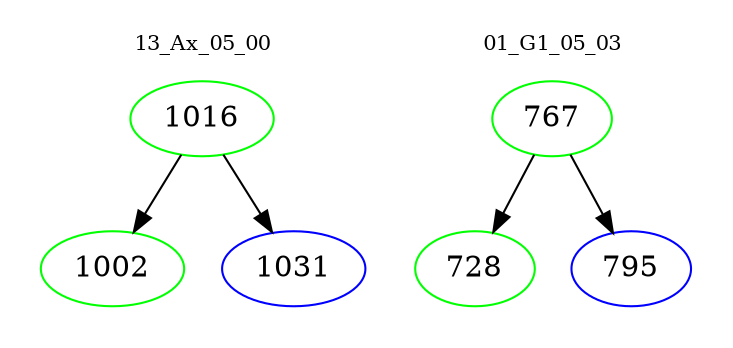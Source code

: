 digraph{
subgraph cluster_0 {
color = white
label = "13_Ax_05_00";
fontsize=10;
T0_1016 [label="1016", color="green"]
T0_1016 -> T0_1002 [color="black"]
T0_1002 [label="1002", color="green"]
T0_1016 -> T0_1031 [color="black"]
T0_1031 [label="1031", color="blue"]
}
subgraph cluster_1 {
color = white
label = "01_G1_05_03";
fontsize=10;
T1_767 [label="767", color="green"]
T1_767 -> T1_728 [color="black"]
T1_728 [label="728", color="green"]
T1_767 -> T1_795 [color="black"]
T1_795 [label="795", color="blue"]
}
}
